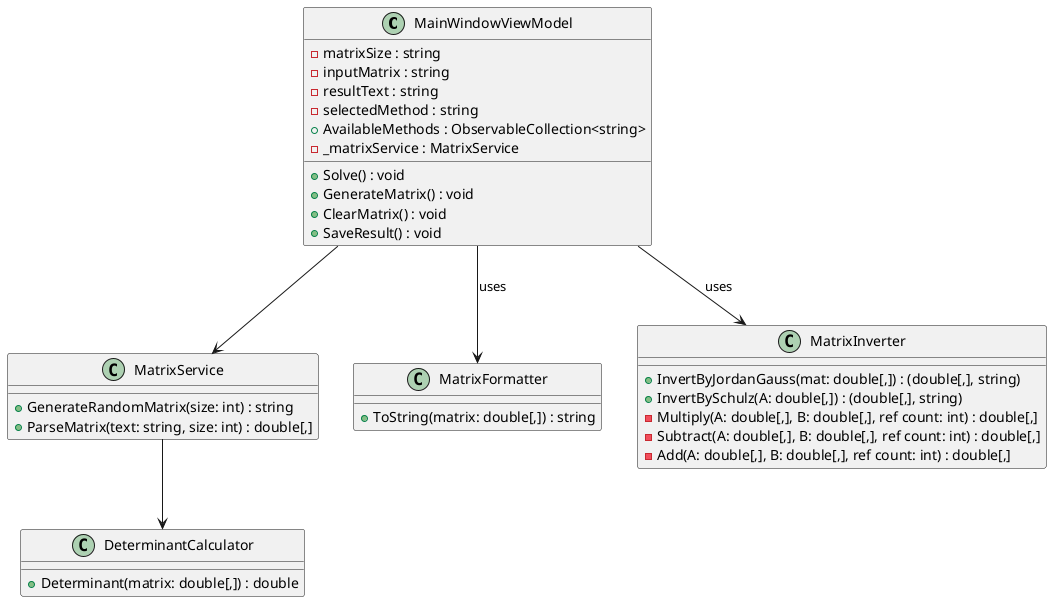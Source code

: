 @startuml

class MainWindowViewModel {
    - matrixSize : string
    - inputMatrix : string
    - resultText : string
    - selectedMethod : string
    + AvailableMethods : ObservableCollection<string>
    - _matrixService : MatrixService
    + Solve() : void
    + GenerateMatrix() : void
    + ClearMatrix() : void
    + SaveResult() : void
}

class MatrixService {
    + GenerateRandomMatrix(size: int) : string
    + ParseMatrix(text: string, size: int) : double[,]
}

class DeterminantCalculator {
    + Determinant(matrix: double[,]) : double
}

class MatrixFormatter {
    + ToString(matrix: double[,]) : string
}

class MatrixInverter {
    + InvertByJordanGauss(mat: double[,]) : (double[,], string)
    + InvertBySchulz(A: double[,]) : (double[,], string)
    - Multiply(A: double[,], B: double[,], ref count: int) : double[,]
    - Subtract(A: double[,], B: double[,], ref count: int) : double[,]
    - Add(A: double[,], B: double[,], ref count: int) : double[,]
}

MainWindowViewModel --> MatrixService
MainWindowViewModel --> MatrixInverter : uses
MainWindowViewModel --> MatrixFormatter : uses
MatrixService --> DeterminantCalculator

@enduml
